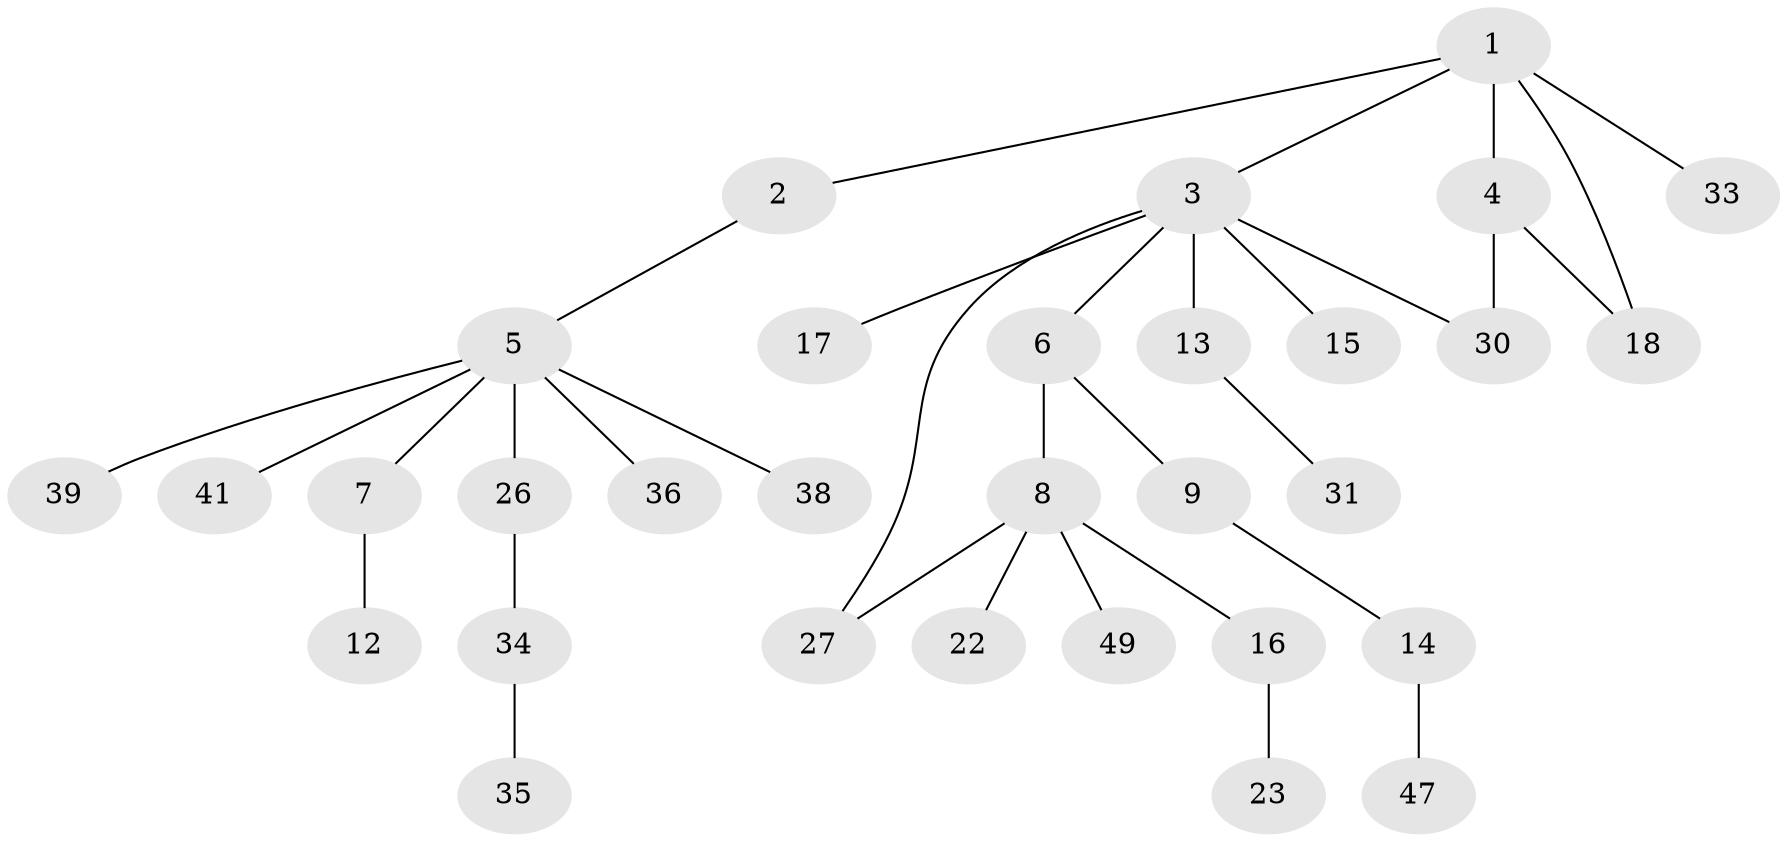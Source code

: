 // original degree distribution, {5: 0.0196078431372549, 3: 0.23529411764705882, 6: 0.0392156862745098, 4: 0.0392156862745098, 2: 0.21568627450980393, 1: 0.45098039215686275}
// Generated by graph-tools (version 1.1) at 2025/41/03/06/25 10:41:30]
// undirected, 31 vertices, 33 edges
graph export_dot {
graph [start="1"]
  node [color=gray90,style=filled];
  1 [super="+25"];
  2 [super="+32"];
  3 [super="+11"];
  4 [super="+29"];
  5 [super="+24"];
  6;
  7 [super="+21"];
  8 [super="+10"];
  9 [super="+43"];
  12 [super="+40"];
  13 [super="+51"];
  14 [super="+42"];
  15 [super="+20"];
  16 [super="+19"];
  17 [super="+28"];
  18;
  22 [super="+50"];
  23 [super="+46"];
  26;
  27;
  30 [super="+44"];
  31;
  33 [super="+48"];
  34 [super="+45"];
  35;
  36 [super="+37"];
  38;
  39;
  41;
  47;
  49;
  1 -- 2;
  1 -- 3;
  1 -- 4;
  1 -- 33;
  1 -- 18;
  2 -- 5;
  3 -- 6;
  3 -- 17;
  3 -- 27;
  3 -- 30;
  3 -- 13;
  3 -- 15;
  4 -- 18;
  4 -- 30;
  5 -- 7;
  5 -- 26;
  5 -- 38;
  5 -- 39;
  5 -- 41;
  5 -- 36;
  6 -- 8;
  6 -- 9;
  7 -- 12;
  8 -- 22;
  8 -- 27;
  8 -- 16;
  8 -- 49;
  9 -- 14;
  13 -- 31;
  14 -- 47;
  16 -- 23;
  26 -- 34;
  34 -- 35;
}
